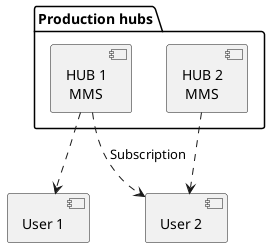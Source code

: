 @startuml integratedP2P
package "Production hubs" {
  [HUB 1\n MMS]
  [HUB 2\n MMS]
}


[HUB 1\n MMS] .-> [User 1] 
[HUB 1\n MMS] .-> [User 2] : Subscription
[HUB 2\n MMS] .-> [User 2] 
@enduml
